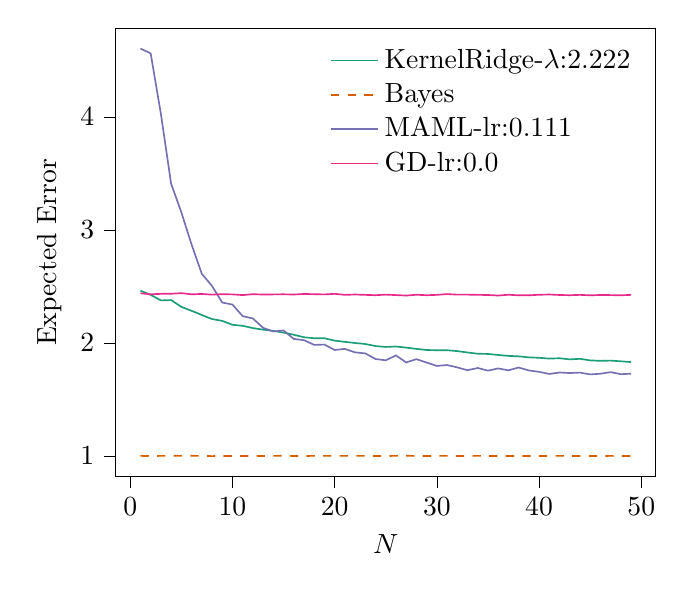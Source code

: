 % This file was created with tikzplotlib v0.10.1.
\begin{tikzpicture}

\definecolor{chocolate217952}{RGB}{217,95,2}
\definecolor{darkcyan27158119}{RGB}{27,158,119}
\definecolor{darkgray176}{RGB}{176,176,176}
\definecolor{deeppink23141138}{RGB}{231,41,138}
\definecolor{lightslategray117112179}{RGB}{117,112,179}

\begin{axis}[
legend cell align={left},
legend style={fill opacity=0.8, draw opacity=1, text opacity=1, draw=none},
tick align=outside,
tick pos=left,
x grid style={darkgray176},
xlabel={\(\displaystyle N\)},
xmin=-1.4, xmax=51.4,
xtick style={color=black},
y grid style={darkgray176},
ylabel={Expected Error},
ymin=0.817, ymax=4.785,
ytick style={color=black}
]
\addplot [semithick, darkcyan27158119]
table {%
1 2.462
2 2.425
3 2.376
4 2.379
5 2.319
6 2.284
7 2.247
8 2.211
9 2.195
10 2.16
11 2.151
12 2.131
13 2.117
14 2.106
15 2.091
16 2.072
17 2.05
18 2.041
19 2.041
20 2.02
21 2.009
22 1.999
23 1.99
24 1.972
25 1.964
26 1.968
27 1.958
28 1.947
29 1.937
30 1.935
31 1.935
32 1.927
33 1.915
34 1.904
35 1.902
36 1.893
37 1.885
38 1.881
39 1.872
40 1.868
41 1.861
42 1.864
43 1.854
44 1.859
45 1.845
46 1.841
47 1.843
48 1.837
49 1.83
};
\addlegendentry{KernelRidge-$\lambda$:2.222}
\addplot [semithick, chocolate217952, dashed]
table {%
1 1.0
2 0.998
3 1.0
4 1.001
5 1.0
6 1.001
7 0.999
8 0.998
9 0.999
10 0.999
11 0.999
12 1.0
13 0.999
14 1.0
15 1.001
16 0.999
17 0.999
18 1.0
19 1.0
20 1.0
21 1.0
22 1.0
23 1.0
24 0.999
25 0.999
26 1.0
27 1.001
28 0.999
29 0.999
30 1.0
31 1.0
32 0.999
33 0.999
34 1.0
35 0.999
36 0.999
37 0.999
38 0.999
39 0.999
40 0.999
41 0.999
42 1.0
43 0.999
44 0.999
45 0.999
46 0.998
47 1.0
48 0.998
49 0.999
};
\addlegendentry{Bayes}
\addplot [semithick, lightslategray117112179]
table {%
1 4.605
2 4.562
3 4.027
4 3.409
5 3.156
6 2.871
7 2.612
8 2.504
9 2.357
10 2.339
11 2.237
12 2.216
13 2.133
14 2.101
15 2.11
16 2.035
17 2.024
18 1.982
19 1.985
20 1.937
21 1.947
22 1.916
23 1.907
24 1.857
25 1.846
26 1.889
27 1.827
28 1.856
29 1.826
30 1.796
31 1.804
32 1.783
33 1.758
34 1.778
35 1.754
36 1.774
37 1.757
38 1.782
39 1.756
40 1.744
41 1.725
42 1.738
43 1.733
44 1.737
45 1.721
46 1.727
47 1.741
48 1.723
49 1.727
};
\addlegendentry{MAML-lr:0.111}
\addplot [semithick, deeppink23141138]
table {%
1 2.439
2 2.43
3 2.434
4 2.435
5 2.44
6 2.43
7 2.433
8 2.427
9 2.431
10 2.429
11 2.423
12 2.431
13 2.428
14 2.429
15 2.43
16 2.428
17 2.433
18 2.431
19 2.429
20 2.434
21 2.425
22 2.428
23 2.425
24 2.422
25 2.427
26 2.423
27 2.419
28 2.426
29 2.422
30 2.425
31 2.432
32 2.427
33 2.427
34 2.425
35 2.424
36 2.419
37 2.426
38 2.421
39 2.421
40 2.426
41 2.428
42 2.424
43 2.422
44 2.425
45 2.421
46 2.424
47 2.423
48 2.421
49 2.425
};
\addlegendentry{GD-lr:0.0}
\end{axis}

\end{tikzpicture}
